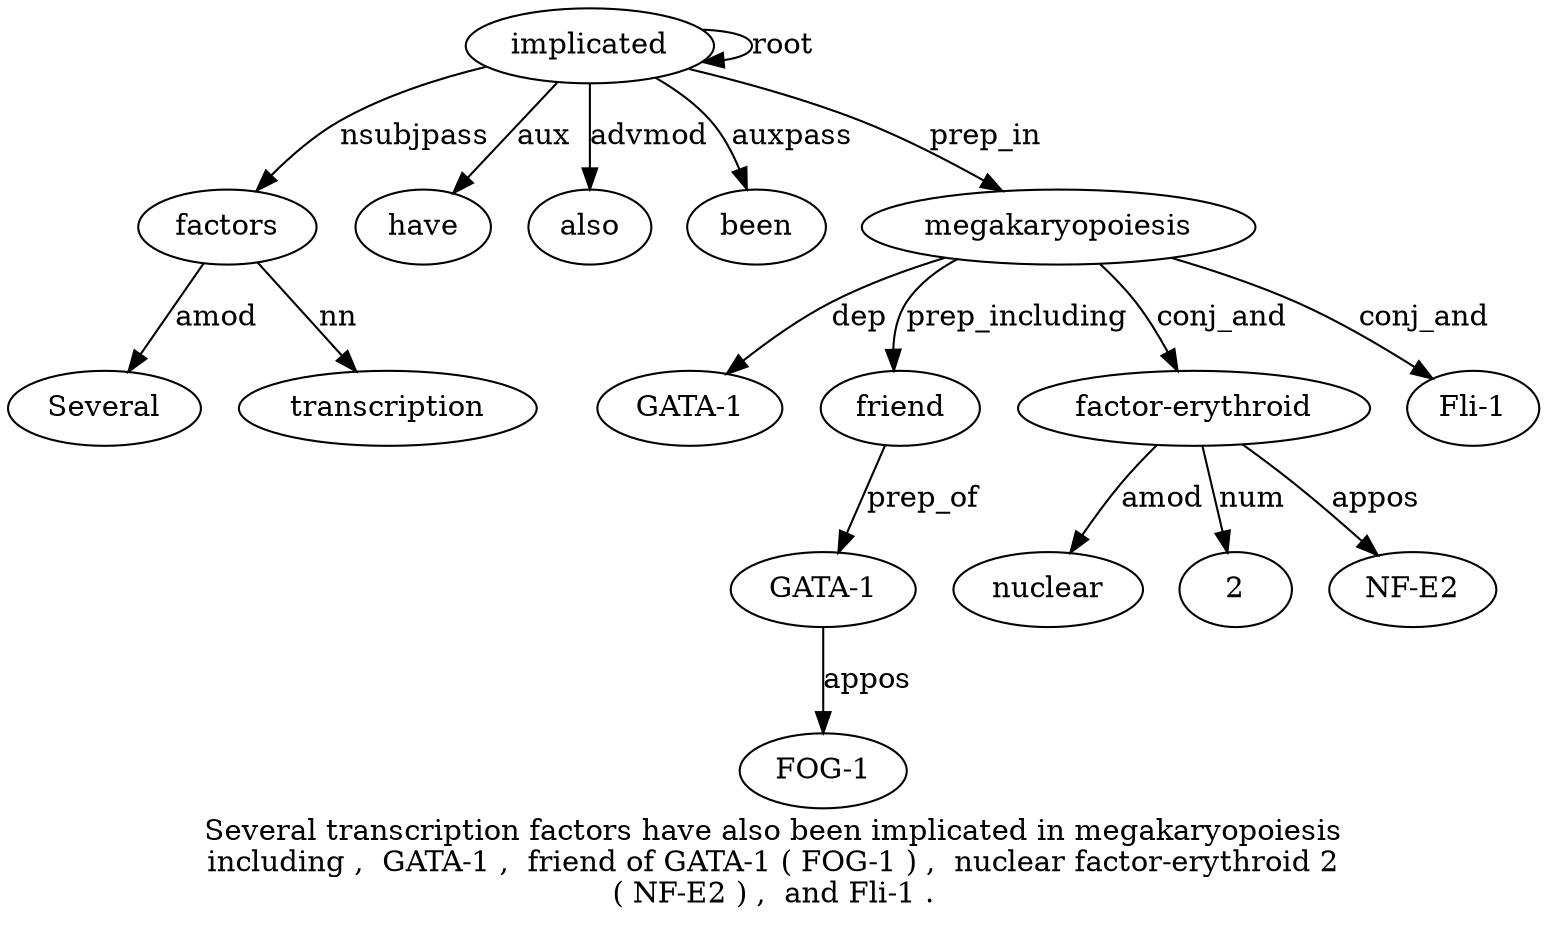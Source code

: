 digraph "Several transcription factors have also been implicated in megakaryopoiesis including ,  GATA-1 ,  friend of GATA-1 ( FOG-1 ) ,  nuclear factor-erythroid 2 ( NF-E2 ) ,  and Fli-1 ." {
label="Several transcription factors have also been implicated in megakaryopoiesis
including ,  GATA-1 ,  friend of GATA-1 ( FOG-1 ) ,  nuclear factor-erythroid 2
( NF-E2 ) ,  and Fli-1 .";
factors3 [style=filled, fillcolor=white, label=factors];
Several1 [style=filled, fillcolor=white, label=Several];
factors3 -> Several1  [label=amod];
transcription2 [style=filled, fillcolor=white, label=transcription];
factors3 -> transcription2  [label=nn];
implicated7 [style=filled, fillcolor=white, label=implicated];
implicated7 -> factors3  [label=nsubjpass];
have4 [style=filled, fillcolor=white, label=have];
implicated7 -> have4  [label=aux];
also5 [style=filled, fillcolor=white, label=also];
implicated7 -> also5  [label=advmod];
been6 [style=filled, fillcolor=white, label=been];
implicated7 -> been6  [label=auxpass];
implicated7 -> implicated7  [label=root];
megakaryopoiesis9 [style=filled, fillcolor=white, label=megakaryopoiesis];
implicated7 -> megakaryopoiesis9  [label=prep_in];
"GATA-12" [style=filled, fillcolor=white, label="GATA-1"];
megakaryopoiesis9 -> "GATA-12"  [label=dep];
friend14 [style=filled, fillcolor=white, label=friend];
megakaryopoiesis9 -> friend14  [label=prep_including];
"GATA-16" [style=filled, fillcolor=white, label="GATA-1"];
friend14 -> "GATA-16"  [label=prep_of];
"FOG-18" [style=filled, fillcolor=white, label="FOG-1"];
"GATA-16" -> "FOG-18"  [label=appos];
"factor-erythroid22" [style=filled, fillcolor=white, label="factor-erythroid"];
nuclear21 [style=filled, fillcolor=white, label=nuclear];
"factor-erythroid22" -> nuclear21  [label=amod];
megakaryopoiesis9 -> "factor-erythroid22"  [label=conj_and];
223 [style=filled, fillcolor=white, label=2];
"factor-erythroid22" -> 223  [label=num];
"NF-E25" [style=filled, fillcolor=white, label="NF-E2"];
"factor-erythroid22" -> "NF-E25"  [label=appos];
"Fli-129" [style=filled, fillcolor=white, label="Fli-1"];
megakaryopoiesis9 -> "Fli-129"  [label=conj_and];
}
